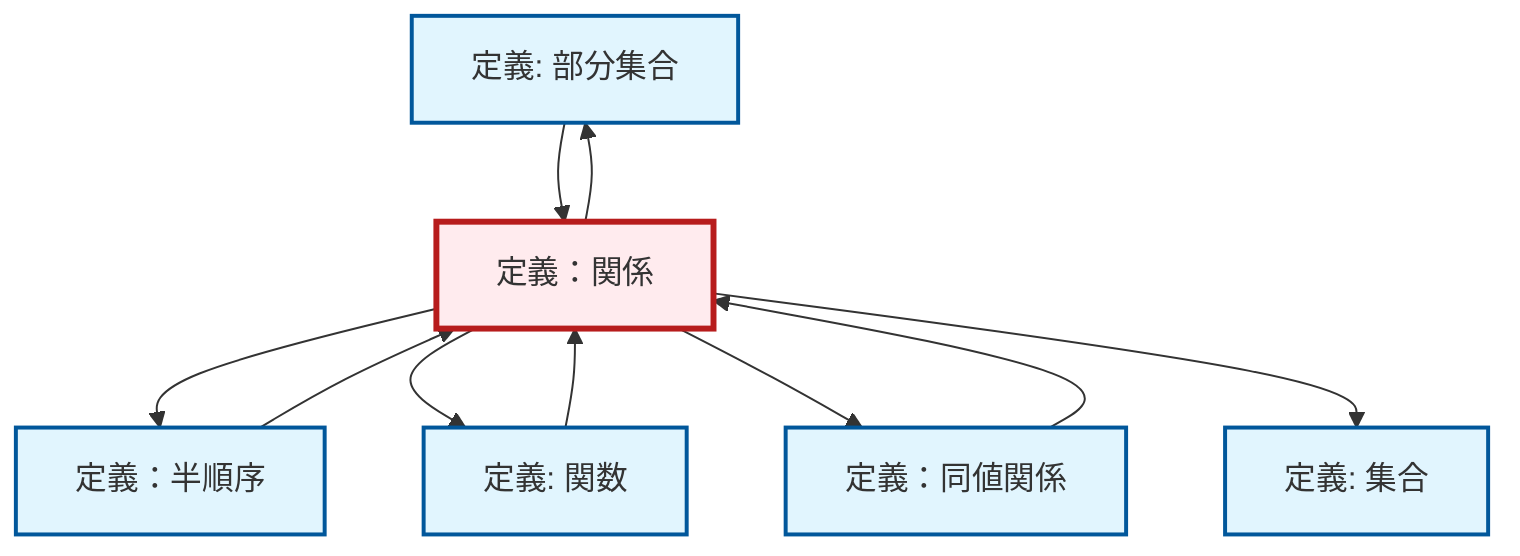 graph TD
    classDef definition fill:#e1f5fe,stroke:#01579b,stroke-width:2px
    classDef theorem fill:#f3e5f5,stroke:#4a148c,stroke-width:2px
    classDef axiom fill:#fff3e0,stroke:#e65100,stroke-width:2px
    classDef example fill:#e8f5e9,stroke:#1b5e20,stroke-width:2px
    classDef current fill:#ffebee,stroke:#b71c1c,stroke-width:3px
    def-subset["定義: 部分集合"]:::definition
    def-relation["定義：関係"]:::definition
    def-partial-order["定義：半順序"]:::definition
    def-set["定義: 集合"]:::definition
    def-function["定義: 関数"]:::definition
    def-equivalence-relation["定義：同値関係"]:::definition
    def-subset --> def-relation
    def-equivalence-relation --> def-relation
    def-partial-order --> def-relation
    def-relation --> def-partial-order
    def-relation --> def-subset
    def-function --> def-relation
    def-relation --> def-function
    def-relation --> def-equivalence-relation
    def-relation --> def-set
    class def-relation current